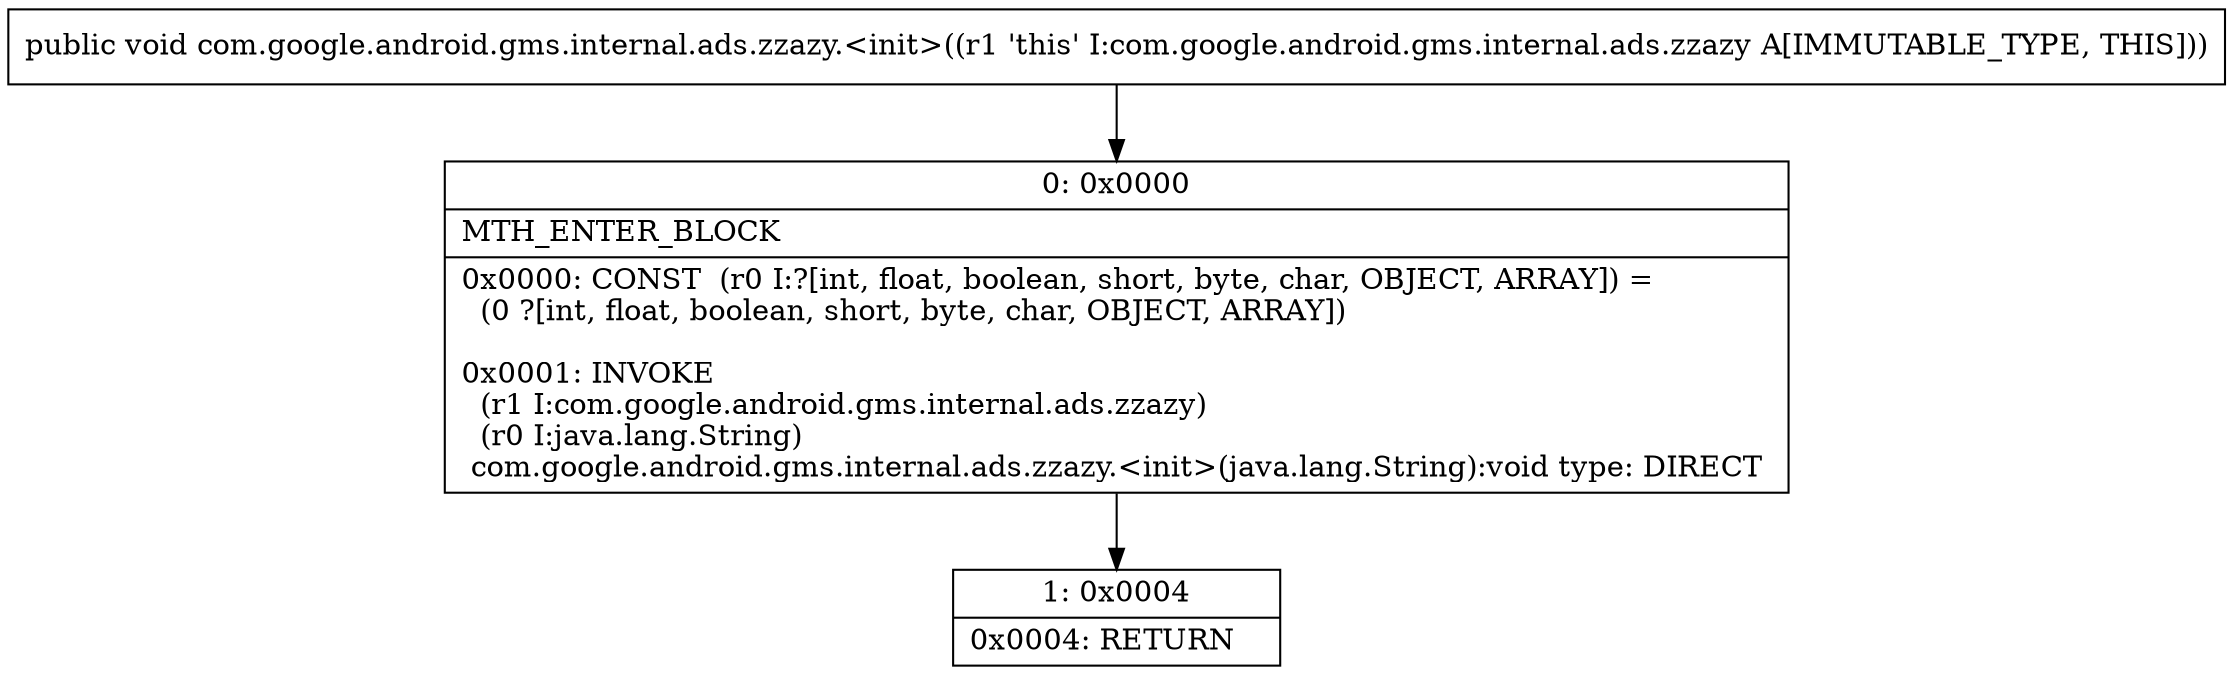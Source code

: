 digraph "CFG forcom.google.android.gms.internal.ads.zzazy.\<init\>()V" {
Node_0 [shape=record,label="{0\:\ 0x0000|MTH_ENTER_BLOCK\l|0x0000: CONST  (r0 I:?[int, float, boolean, short, byte, char, OBJECT, ARRAY]) = \l  (0 ?[int, float, boolean, short, byte, char, OBJECT, ARRAY])\l \l0x0001: INVOKE  \l  (r1 I:com.google.android.gms.internal.ads.zzazy)\l  (r0 I:java.lang.String)\l com.google.android.gms.internal.ads.zzazy.\<init\>(java.lang.String):void type: DIRECT \l}"];
Node_1 [shape=record,label="{1\:\ 0x0004|0x0004: RETURN   \l}"];
MethodNode[shape=record,label="{public void com.google.android.gms.internal.ads.zzazy.\<init\>((r1 'this' I:com.google.android.gms.internal.ads.zzazy A[IMMUTABLE_TYPE, THIS])) }"];
MethodNode -> Node_0;
Node_0 -> Node_1;
}

